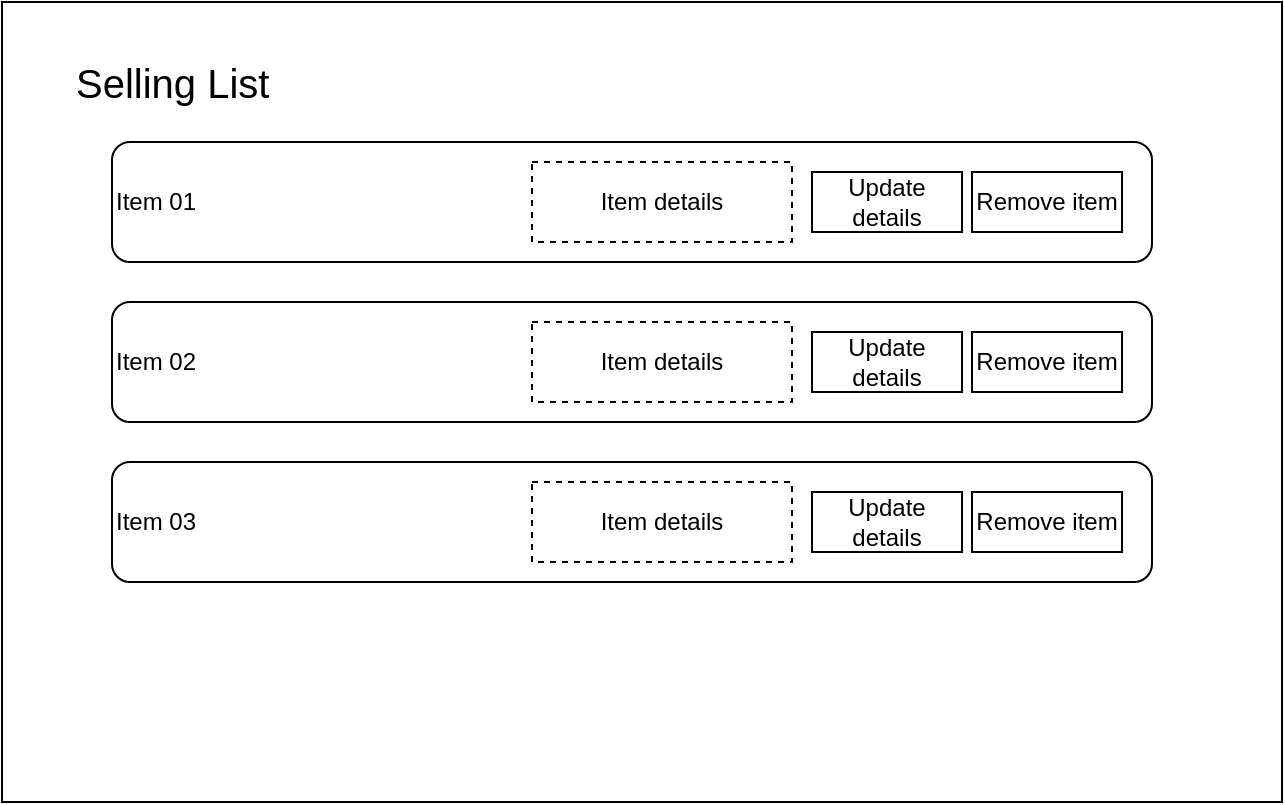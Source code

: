 <mxfile version="21.5.2" type="github">
  <diagram name="Page-1" id="WJR7h5naoRagfO-UuAy7">
    <mxGraphModel dx="1434" dy="782" grid="1" gridSize="10" guides="1" tooltips="1" connect="1" arrows="1" fold="1" page="1" pageScale="1" pageWidth="850" pageHeight="1100" math="0" shadow="0">
      <root>
        <mxCell id="0" />
        <mxCell id="1" parent="0" />
        <mxCell id="eTMc8PcQ7-544bPOlcrf-1" value="" style="rounded=0;whiteSpace=wrap;html=1;fillColor=none;" vertex="1" parent="1">
          <mxGeometry x="105" y="180" width="640" height="400" as="geometry" />
        </mxCell>
        <mxCell id="eTMc8PcQ7-544bPOlcrf-2" value="Item 01" style="rounded=1;whiteSpace=wrap;html=1;align=left;" vertex="1" parent="1">
          <mxGeometry x="160" y="250" width="520" height="60" as="geometry" />
        </mxCell>
        <mxCell id="eTMc8PcQ7-544bPOlcrf-3" value="Remove item" style="rounded=0;whiteSpace=wrap;html=1;" vertex="1" parent="1">
          <mxGeometry x="590" y="265" width="75" height="30" as="geometry" />
        </mxCell>
        <mxCell id="eTMc8PcQ7-544bPOlcrf-4" value="Item 02" style="rounded=1;whiteSpace=wrap;html=1;align=left;" vertex="1" parent="1">
          <mxGeometry x="160" y="330" width="520" height="60" as="geometry" />
        </mxCell>
        <mxCell id="eTMc8PcQ7-544bPOlcrf-5" value="Item 03" style="rounded=1;whiteSpace=wrap;html=1;align=left;" vertex="1" parent="1">
          <mxGeometry x="160" y="410" width="520" height="60" as="geometry" />
        </mxCell>
        <mxCell id="eTMc8PcQ7-544bPOlcrf-15" value="Remove item" style="rounded=0;whiteSpace=wrap;html=1;" vertex="1" parent="1">
          <mxGeometry x="590" y="345" width="75" height="30" as="geometry" />
        </mxCell>
        <mxCell id="eTMc8PcQ7-544bPOlcrf-16" value="Remove item" style="rounded=0;whiteSpace=wrap;html=1;" vertex="1" parent="1">
          <mxGeometry x="590" y="425" width="75" height="30" as="geometry" />
        </mxCell>
        <mxCell id="eTMc8PcQ7-544bPOlcrf-17" value="Selling List" style="rounded=0;whiteSpace=wrap;html=1;fillColor=none;strokeColor=none;fontSize=20;align=left;" vertex="1" parent="1">
          <mxGeometry x="140" y="190" width="190" height="60" as="geometry" />
        </mxCell>
        <mxCell id="eTMc8PcQ7-544bPOlcrf-18" value="Item details" style="rounded=0;whiteSpace=wrap;html=1;dashed=1;" vertex="1" parent="1">
          <mxGeometry x="370" y="260" width="130" height="40" as="geometry" />
        </mxCell>
        <mxCell id="eTMc8PcQ7-544bPOlcrf-19" value="Item details" style="rounded=0;whiteSpace=wrap;html=1;dashed=1;" vertex="1" parent="1">
          <mxGeometry x="370" y="340" width="130" height="40" as="geometry" />
        </mxCell>
        <mxCell id="eTMc8PcQ7-544bPOlcrf-20" value="Item details" style="rounded=0;whiteSpace=wrap;html=1;dashed=1;" vertex="1" parent="1">
          <mxGeometry x="370" y="420" width="130" height="40" as="geometry" />
        </mxCell>
        <mxCell id="eTMc8PcQ7-544bPOlcrf-21" value="Update details" style="rounded=0;whiteSpace=wrap;html=1;" vertex="1" parent="1">
          <mxGeometry x="510" y="265" width="75" height="30" as="geometry" />
        </mxCell>
        <mxCell id="eTMc8PcQ7-544bPOlcrf-22" value="Update details" style="rounded=0;whiteSpace=wrap;html=1;" vertex="1" parent="1">
          <mxGeometry x="510" y="345" width="75" height="30" as="geometry" />
        </mxCell>
        <mxCell id="eTMc8PcQ7-544bPOlcrf-23" value="Update details" style="rounded=0;whiteSpace=wrap;html=1;" vertex="1" parent="1">
          <mxGeometry x="510" y="425" width="75" height="30" as="geometry" />
        </mxCell>
      </root>
    </mxGraphModel>
  </diagram>
</mxfile>
